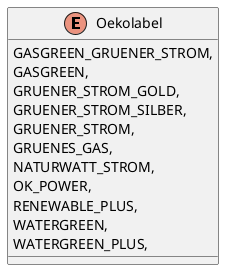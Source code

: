 @startuml
enum Oekolabel {
    GASGREEN_GRUENER_STROM,
    GASGREEN,
    GRUENER_STROM_GOLD,
    GRUENER_STROM_SILBER,
    GRUENER_STROM,
    GRUENES_GAS,
    NATURWATT_STROM,
    OK_POWER,
    RENEWABLE_PLUS,
    WATERGREEN,
    WATERGREEN_PLUS,
}
@enduml
